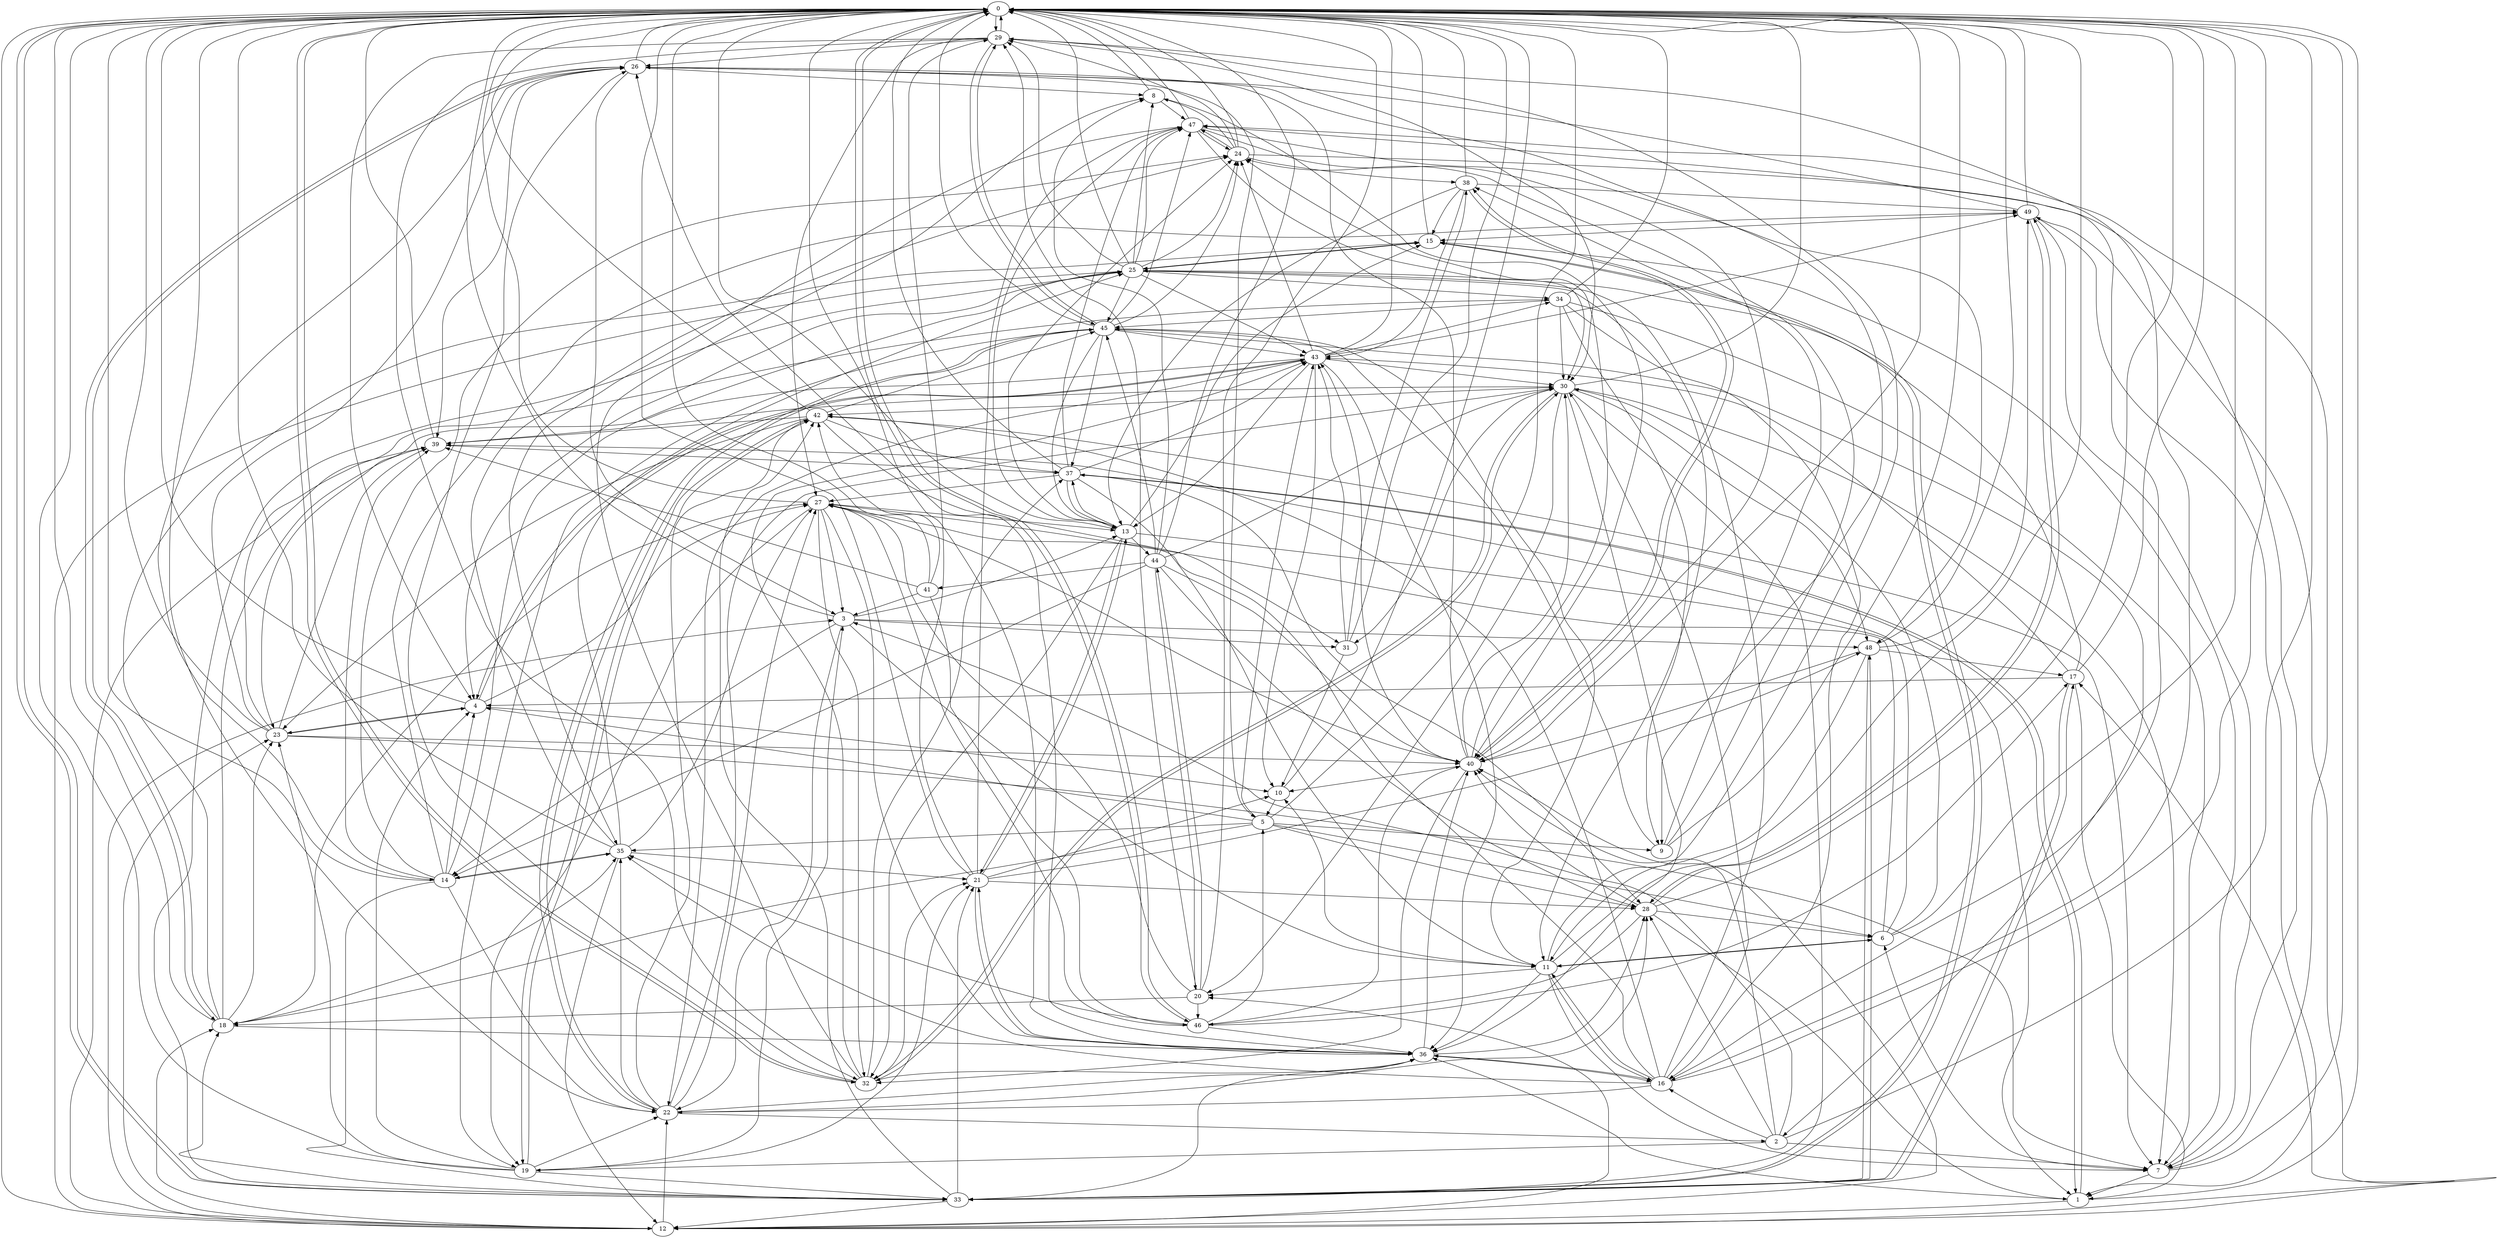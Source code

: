 strict digraph "" {
	0	 [component_delay=3];
	29	 [component_delay=3];
	0 -> 29	 [wire_delay=1];
	32	 [component_delay=3];
	0 -> 32	 [wire_delay=1];
	33	 [component_delay=3];
	0 -> 33	 [wire_delay=1];
	46	 [component_delay=3];
	0 -> 46	 [wire_delay=1];
	1	 [component_delay=3];
	1 -> 0	 [wire_delay=1];
	12	 [component_delay=3];
	1 -> 12	 [wire_delay=1];
	36	 [component_delay=3];
	1 -> 36	 [wire_delay=1];
	37	 [component_delay=3];
	1 -> 37	 [wire_delay=1];
	2	 [component_delay=3];
	2 -> 0	 [wire_delay=1];
	3	 [component_delay=3];
	2 -> 3	 [wire_delay=1];
	7	 [component_delay=3];
	2 -> 7	 [wire_delay=1];
	16	 [component_delay=3];
	2 -> 16	 [wire_delay=1];
	19	 [component_delay=3];
	2 -> 19	 [wire_delay=1];
	28	 [component_delay=3];
	2 -> 28	 [wire_delay=1];
	40	 [component_delay=3];
	2 -> 40	 [wire_delay=1];
	3 -> 0	 [wire_delay=1];
	11	 [component_delay=3];
	3 -> 11	 [wire_delay=1];
	13	 [component_delay=3];
	3 -> 13	 [wire_delay=1];
	14	 [component_delay=3];
	3 -> 14	 [wire_delay=1];
	22	 [component_delay=3];
	3 -> 22	 [wire_delay=1];
	31	 [component_delay=3];
	3 -> 31	 [wire_delay=1];
	48	 [component_delay=3];
	3 -> 48	 [wire_delay=1];
	4	 [component_delay=3];
	4 -> 0	 [wire_delay=1];
	10	 [component_delay=3];
	4 -> 10	 [wire_delay=1];
	23	 [component_delay=3];
	4 -> 23	 [wire_delay=1];
	27	 [component_delay=3];
	4 -> 27	 [wire_delay=1];
	43	 [component_delay=3];
	4 -> 43	 [wire_delay=1];
	5	 [component_delay=3];
	5 -> 0	 [wire_delay=1];
	5 -> 4	 [wire_delay=1];
	6	 [component_delay=3];
	5 -> 6	 [wire_delay=1];
	9	 [component_delay=3];
	5 -> 9	 [wire_delay=1];
	18	 [component_delay=3];
	5 -> 18	 [wire_delay=1];
	5 -> 28	 [wire_delay=1];
	35	 [component_delay=3];
	5 -> 35	 [wire_delay=1];
	5 -> 43	 [wire_delay=1];
	6 -> 0	 [wire_delay=1];
	6 -> 11	 [wire_delay=1];
	6 -> 27	 [wire_delay=1];
	30	 [component_delay=3];
	6 -> 30	 [wire_delay=1];
	39	 [component_delay=3];
	6 -> 39	 [wire_delay=1];
	7 -> 0	 [wire_delay=1];
	7 -> 1	 [wire_delay=1];
	7 -> 6	 [wire_delay=1];
	15	 [component_delay=3];
	7 -> 15	 [wire_delay=1];
	47	 [component_delay=3];
	7 -> 47	 [wire_delay=1];
	8	 [component_delay=3];
	8 -> 0	 [wire_delay=1];
	8 -> 40	 [wire_delay=1];
	8 -> 47	 [wire_delay=1];
	9 -> 0	 [wire_delay=1];
	24	 [component_delay=3];
	9 -> 24	 [wire_delay=1];
	38	 [component_delay=3];
	9 -> 38	 [wire_delay=1];
	45	 [component_delay=3];
	9 -> 45	 [wire_delay=1];
	10 -> 0	 [wire_delay=1];
	10 -> 5	 [wire_delay=1];
	11 -> 0	 [wire_delay=1];
	11 -> 6	 [wire_delay=1];
	11 -> 7	 [wire_delay=1];
	11 -> 10	 [wire_delay=1];
	11 -> 16	 [wire_delay=1];
	20	 [component_delay=3];
	11 -> 20	 [wire_delay=1];
	11 -> 29	 [wire_delay=1];
	11 -> 36	 [wire_delay=1];
	11 -> 45	 [wire_delay=1];
	12 -> 0	 [wire_delay=1];
	12 -> 3	 [wire_delay=1];
	17	 [component_delay=3];
	12 -> 17	 [wire_delay=1];
	12 -> 18	 [wire_delay=1];
	12 -> 20	 [wire_delay=1];
	12 -> 22	 [wire_delay=1];
	12 -> 23	 [wire_delay=1];
	12 -> 40	 [wire_delay=1];
	49	 [component_delay=3];
	12 -> 49	 [wire_delay=1];
	13 -> 0	 [wire_delay=1];
	13 -> 1	 [wire_delay=1];
	13 -> 15	 [wire_delay=1];
	21	 [component_delay=3];
	13 -> 21	 [wire_delay=1];
	13 -> 24	 [wire_delay=1];
	13 -> 32	 [wire_delay=1];
	13 -> 37	 [wire_delay=1];
	44	 [component_delay=3];
	13 -> 44	 [wire_delay=1];
	13 -> 47	 [wire_delay=1];
	14 -> 0	 [wire_delay=1];
	14 -> 4	 [wire_delay=1];
	14 -> 22	 [wire_delay=1];
	14 -> 24	 [wire_delay=1];
	25	 [component_delay=3];
	14 -> 25	 [wire_delay=1];
	14 -> 33	 [wire_delay=1];
	14 -> 35	 [wire_delay=1];
	14 -> 39	 [wire_delay=1];
	14 -> 49	 [wire_delay=1];
	15 -> 0	 [wire_delay=1];
	15 -> 25	 [wire_delay=1];
	15 -> 33	 [wire_delay=1];
	16 -> 0	 [wire_delay=1];
	16 -> 11	 [wire_delay=1];
	16 -> 22	 [wire_delay=1];
	16 -> 25	 [wire_delay=1];
	16 -> 27	 [wire_delay=1];
	16 -> 30	 [wire_delay=1];
	16 -> 35	 [wire_delay=1];
	16 -> 36	 [wire_delay=1];
	42	 [component_delay=3];
	16 -> 42	 [wire_delay=1];
	16 -> 47	 [wire_delay=1];
	17 -> 0	 [wire_delay=1];
	17 -> 1	 [wire_delay=1];
	17 -> 4	 [wire_delay=1];
	17 -> 25	 [wire_delay=1];
	17 -> 33	 [wire_delay=1];
	17 -> 43	 [wire_delay=1];
	18 -> 0	 [wire_delay=1];
	18 -> 15	 [wire_delay=1];
	18 -> 23	 [wire_delay=1];
	26	 [component_delay=3];
	18 -> 26	 [wire_delay=1];
	18 -> 27	 [wire_delay=1];
	18 -> 35	 [wire_delay=1];
	18 -> 36	 [wire_delay=1];
	18 -> 39	 [wire_delay=1];
	19 -> 0	 [wire_delay=1];
	19 -> 3	 [wire_delay=1];
	19 -> 4	 [wire_delay=1];
	19 -> 21	 [wire_delay=1];
	19 -> 22	 [wire_delay=1];
	19 -> 23	 [wire_delay=1];
	19 -> 33	 [wire_delay=1];
	19 -> 42	 [wire_delay=1];
	20 -> 0	 [wire_delay=1];
	20 -> 18	 [wire_delay=1];
	20 -> 27	 [wire_delay=1];
	20 -> 29	 [wire_delay=1];
	20 -> 44	 [wire_delay=1];
	20 -> 46	 [wire_delay=1];
	21 -> 0	 [wire_delay=1];
	21 -> 10	 [wire_delay=1];
	21 -> 13	 [wire_delay=1];
	21 -> 28	 [wire_delay=1];
	21 -> 29	 [wire_delay=1];
	21 -> 36	 [wire_delay=1];
	21 -> 47	 [wire_delay=1];
	21 -> 48	 [wire_delay=1];
	22 -> 0	 [wire_delay=1];
	22 -> 2	 [wire_delay=1];
	22 -> 27	 [wire_delay=1];
	22 -> 28	 [wire_delay=1];
	22 -> 30	 [wire_delay=1];
	22 -> 35	 [wire_delay=1];
	22 -> 36	 [wire_delay=1];
	22 -> 42	 [wire_delay=1];
	22 -> 45	 [wire_delay=1];
	23 -> 0	 [wire_delay=1];
	23 -> 4	 [wire_delay=1];
	23 -> 7	 [wire_delay=1];
	23 -> 26	 [wire_delay=1];
	34	 [component_delay=3];
	23 -> 34	 [wire_delay=1];
	23 -> 39	 [wire_delay=1];
	23 -> 40	 [wire_delay=1];
	24 -> 0	 [wire_delay=1];
	24 -> 7	 [wire_delay=1];
	24 -> 8	 [wire_delay=1];
	24 -> 29	 [wire_delay=1];
	24 -> 38	 [wire_delay=1];
	24 -> 47	 [wire_delay=1];
	25 -> 0	 [wire_delay=1];
	25 -> 4	 [wire_delay=1];
	25 -> 8	 [wire_delay=1];
	25 -> 11	 [wire_delay=1];
	25 -> 12	 [wire_delay=1];
	25 -> 15	 [wire_delay=1];
	25 -> 24	 [wire_delay=1];
	25 -> 29	 [wire_delay=1];
	25 -> 34	 [wire_delay=1];
	25 -> 43	 [wire_delay=1];
	25 -> 45	 [wire_delay=1];
	25 -> 47	 [wire_delay=1];
	26 -> 0	 [wire_delay=1];
	26 -> 3	 [wire_delay=1];
	26 -> 5	 [wire_delay=1];
	26 -> 8	 [wire_delay=1];
	26 -> 9	 [wire_delay=1];
	26 -> 14	 [wire_delay=1];
	26 -> 18	 [wire_delay=1];
	26 -> 39	 [wire_delay=1];
	27 -> 0	 [wire_delay=1];
	27 -> 3	 [wire_delay=1];
	27 -> 13	 [wire_delay=1];
	27 -> 19	 [wire_delay=1];
	27 -> 32	 [wire_delay=1];
	27 -> 36	 [wire_delay=1];
	27 -> 40	 [wire_delay=1];
	28 -> 0	 [wire_delay=1];
	28 -> 1	 [wire_delay=1];
	28 -> 6	 [wire_delay=1];
	28 -> 40	 [wire_delay=1];
	28 -> 46	 [wire_delay=1];
	28 -> 49	 [wire_delay=1];
	29 -> 0	 [wire_delay=1];
	29 -> 4	 [wire_delay=1];
	29 -> 16	 [wire_delay=1];
	29 -> 26	 [wire_delay=1];
	29 -> 27	 [wire_delay=1];
	29 -> 30	 [wire_delay=1];
	29 -> 32	 [wire_delay=1];
	29 -> 45	 [wire_delay=1];
	30 -> 0	 [wire_delay=1];
	30 -> 7	 [wire_delay=1];
	30 -> 20	 [wire_delay=1];
	30 -> 31	 [wire_delay=1];
	30 -> 32	 [wire_delay=1];
	30 -> 33	 [wire_delay=1];
	30 -> 36	 [wire_delay=1];
	30 -> 42	 [wire_delay=1];
	30 -> 48	 [wire_delay=1];
	31 -> 0	 [wire_delay=1];
	31 -> 10	 [wire_delay=1];
	31 -> 38	 [wire_delay=1];
	31 -> 43	 [wire_delay=1];
	32 -> 0	 [wire_delay=1];
	32 -> 8	 [wire_delay=1];
	32 -> 21	 [wire_delay=1];
	32 -> 26	 [wire_delay=1];
	32 -> 30	 [wire_delay=1];
	32 -> 37	 [wire_delay=1];
	32 -> 43	 [wire_delay=1];
	33 -> 0	 [wire_delay=1];
	33 -> 12	 [wire_delay=1];
	33 -> 15	 [wire_delay=1];
	33 -> 17	 [wire_delay=1];
	33 -> 18	 [wire_delay=1];
	33 -> 21	 [wire_delay=1];
	33 -> 25	 [wire_delay=1];
	33 -> 36	 [wire_delay=1];
	33 -> 42	 [wire_delay=1];
	33 -> 48	 [wire_delay=1];
	34 -> 0	 [wire_delay=1];
	34 -> 7	 [wire_delay=1];
	34 -> 9	 [wire_delay=1];
	34 -> 16	 [wire_delay=1];
	34 -> 30	 [wire_delay=1];
	34 -> 45	 [wire_delay=1];
	35 -> 0	 [wire_delay=1];
	35 -> 12	 [wire_delay=1];
	35 -> 14	 [wire_delay=1];
	35 -> 21	 [wire_delay=1];
	35 -> 24	 [wire_delay=1];
	35 -> 25	 [wire_delay=1];
	35 -> 27	 [wire_delay=1];
	36 -> 0	 [wire_delay=1];
	36 -> 16	 [wire_delay=1];
	36 -> 21	 [wire_delay=1];
	36 -> 26	 [wire_delay=1];
	36 -> 28	 [wire_delay=1];
	36 -> 32	 [wire_delay=1];
	36 -> 40	 [wire_delay=1];
	37 -> 0	 [wire_delay=1];
	37 -> 1	 [wire_delay=1];
	37 -> 11	 [wire_delay=1];
	37 -> 13	 [wire_delay=1];
	37 -> 27	 [wire_delay=1];
	37 -> 28	 [wire_delay=1];
	37 -> 43	 [wire_delay=1];
	37 -> 47	 [wire_delay=1];
	38 -> 0	 [wire_delay=1];
	38 -> 13	 [wire_delay=1];
	38 -> 15	 [wire_delay=1];
	38 -> 40	 [wire_delay=1];
	38 -> 43	 [wire_delay=1];
	38 -> 49	 [wire_delay=1];
	39 -> 0	 [wire_delay=1];
	39 -> 12	 [wire_delay=1];
	39 -> 30	 [wire_delay=1];
	39 -> 37	 [wire_delay=1];
	40 -> 0	 [wire_delay=1];
	40 -> 10	 [wire_delay=1];
	40 -> 24	 [wire_delay=1];
	40 -> 26	 [wire_delay=1];
	40 -> 30	 [wire_delay=1];
	40 -> 32	 [wire_delay=1];
	40 -> 38	 [wire_delay=1];
	40 -> 43	 [wire_delay=1];
	41	 [component_delay=3];
	41 -> 0	 [wire_delay=1];
	41 -> 3	 [wire_delay=1];
	41 -> 39	 [wire_delay=1];
	41 -> 42	 [wire_delay=1];
	41 -> 46	 [wire_delay=1];
	42 -> 0	 [wire_delay=1];
	42 -> 7	 [wire_delay=1];
	42 -> 19	 [wire_delay=1];
	42 -> 23	 [wire_delay=1];
	42 -> 31	 [wire_delay=1];
	42 -> 37	 [wire_delay=1];
	42 -> 39	 [wire_delay=1];
	42 -> 45	 [wire_delay=1];
	43 -> 0	 [wire_delay=1];
	43 -> 4	 [wire_delay=1];
	43 -> 10	 [wire_delay=1];
	43 -> 13	 [wire_delay=1];
	43 -> 22	 [wire_delay=1];
	43 -> 23	 [wire_delay=1];
	43 -> 24	 [wire_delay=1];
	43 -> 30	 [wire_delay=1];
	43 -> 34	 [wire_delay=1];
	43 -> 36	 [wire_delay=1];
	43 -> 49	 [wire_delay=1];
	44 -> 0	 [wire_delay=1];
	44 -> 8	 [wire_delay=1];
	44 -> 14	 [wire_delay=1];
	44 -> 20	 [wire_delay=1];
	44 -> 28	 [wire_delay=1];
	44 -> 30	 [wire_delay=1];
	44 -> 40	 [wire_delay=1];
	44 -> 41	 [wire_delay=1];
	44 -> 45	 [wire_delay=1];
	45 -> 0	 [wire_delay=1];
	45 -> 2	 [wire_delay=1];
	45 -> 13	 [wire_delay=1];
	45 -> 19	 [wire_delay=1];
	45 -> 22	 [wire_delay=1];
	45 -> 24	 [wire_delay=1];
	45 -> 29	 [wire_delay=1];
	45 -> 37	 [wire_delay=1];
	45 -> 43	 [wire_delay=1];
	45 -> 47	 [wire_delay=1];
	46 -> 0	 [wire_delay=1];
	46 -> 5	 [wire_delay=1];
	46 -> 17	 [wire_delay=1];
	46 -> 27	 [wire_delay=1];
	46 -> 35	 [wire_delay=1];
	46 -> 36	 [wire_delay=1];
	46 -> 40	 [wire_delay=1];
	47 -> 0	 [wire_delay=1];
	47 -> 24	 [wire_delay=1];
	47 -> 30	 [wire_delay=1];
	47 -> 35	 [wire_delay=1];
	47 -> 40	 [wire_delay=1];
	47 -> 48	 [wire_delay=1];
	48 -> 0	 [wire_delay=1];
	48 -> 11	 [wire_delay=1];
	48 -> 17	 [wire_delay=1];
	48 -> 33	 [wire_delay=1];
	48 -> 40	 [wire_delay=1];
	48 -> 49	 [wire_delay=1];
	49 -> 0	 [wire_delay=1];
	49 -> 1	 [wire_delay=1];
	49 -> 7	 [wire_delay=1];
	49 -> 15	 [wire_delay=1];
	49 -> 26	 [wire_delay=1];
	49 -> 28	 [wire_delay=1];
}
